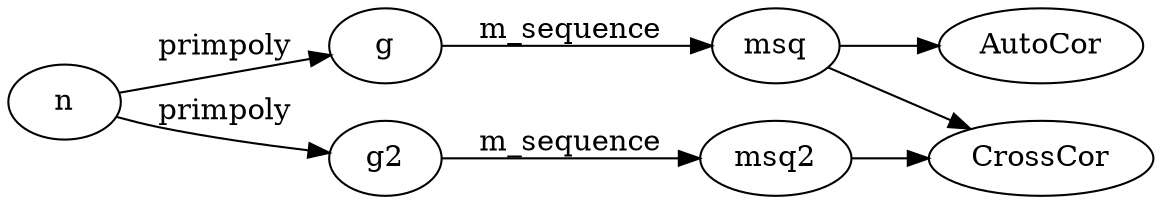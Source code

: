 digraph G{
  rankdir=LR; 
 size="10,4";
 n->g[label="primpoly"];
 n->g2[label="primpoly"];
 g->msq[label="m_sequence"];
 g2->msq2[label="m_sequence"];
 msq->AutoCor;
 msq->CrossCor;
 msq2->CrossCor;
}
